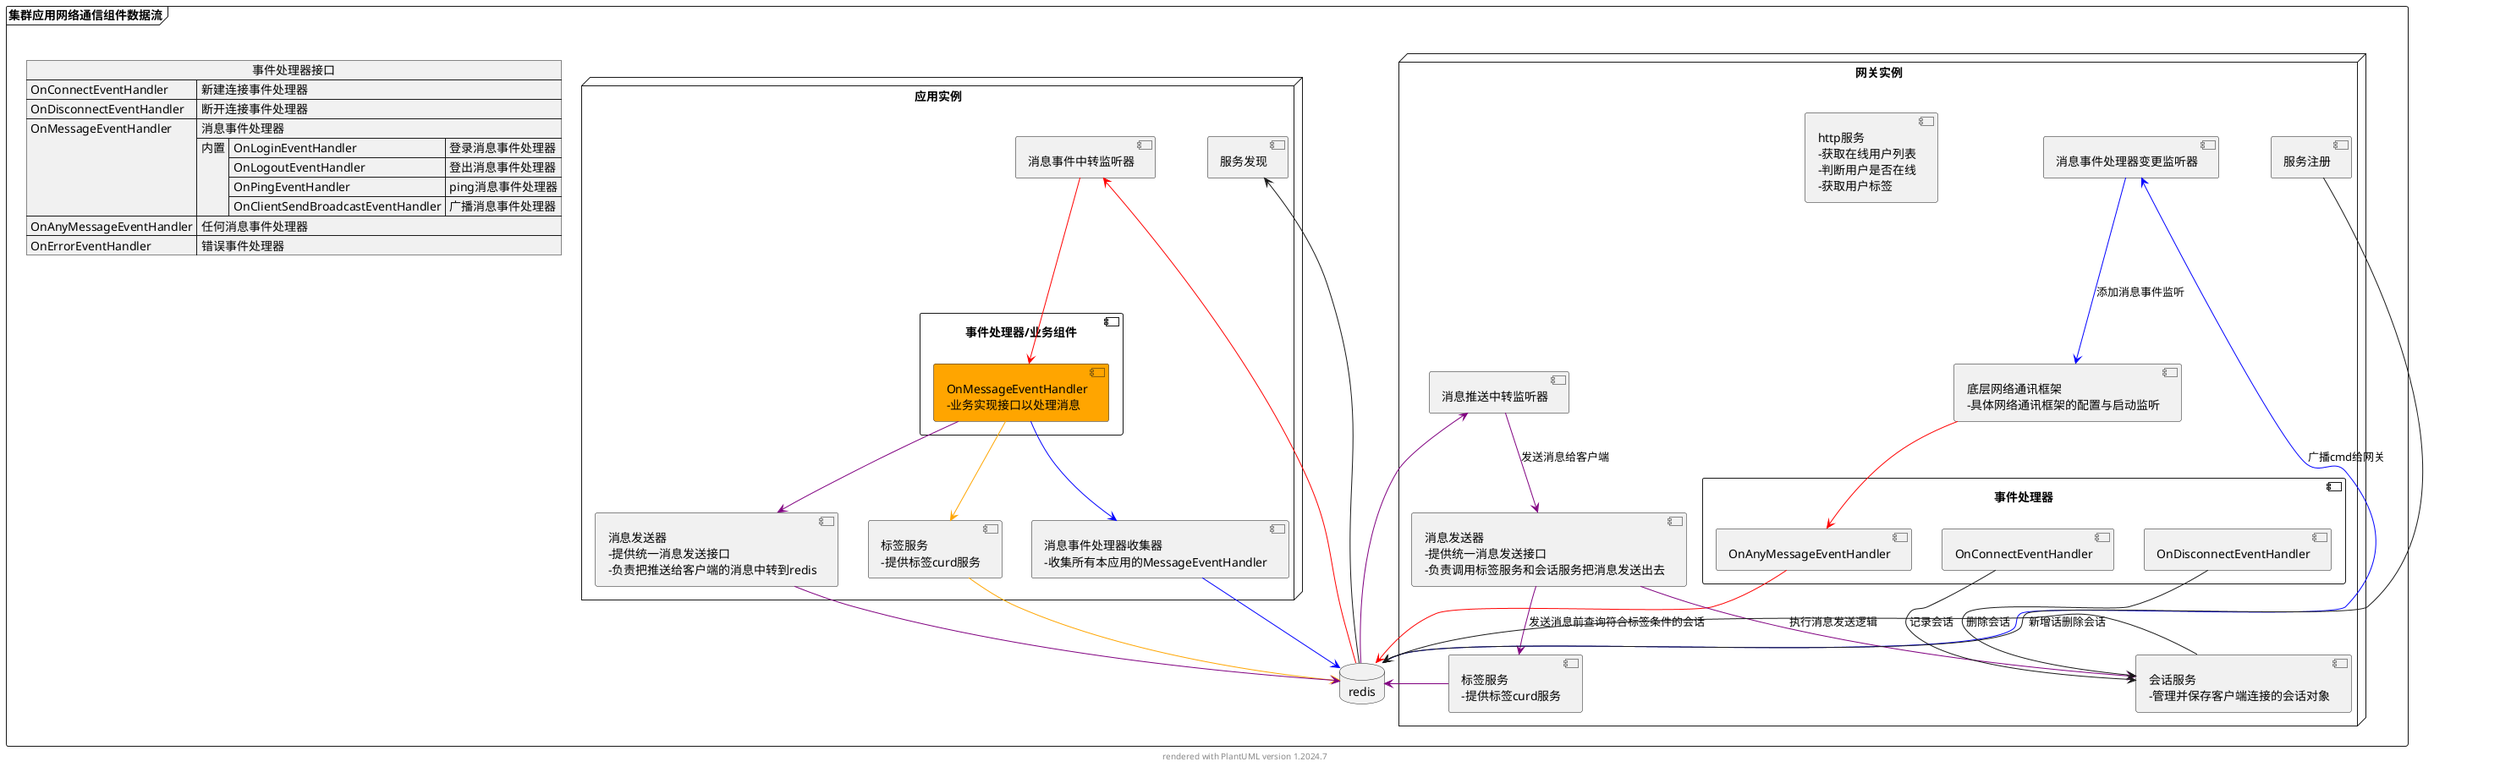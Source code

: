 @startuml
'https://plantuml.com/component-diagram

frame 集群应用网络通信组件数据流{

    database redis {

    }

    node 网关实例 {
        component [底层网络通讯框架\n-具体网络通讯框架的配置与启动监听] as server {
        }

        component [服务注册] as serviceRegister {
        }

        component [事件处理器] as eventHandler_gateway {
            [OnConnectEventHandler]
            [OnDisconnectEventHandler]
            [OnAnyMessageEventHandler]
        }

        component [消息事件处理器变更监听器] as messageEventHandlerChangeListener {
        }

        component [消息推送中转监听器] as messageTransferListener {

        }

        component [消息发送器\n-提供统一消息发送接口\n-负责调用标签服务和会话服务把消息发送出去] as messageSender {

        }

        component [会话服务\n-管理并保存客户端连接的会话对象]  as sessionService {

        }

        component [标签服务\n-提供标签curd服务]  as tagService {

        }

        component [http服务\n-获取在线用户列表\n-判断用户是否在线\n-获取用户标签]  as httpService {

        }

        component [http服务\n-获取在线用户列表\n-获取用户标签]  as httpService {

        }
    }

    node 应用实例 {
        component [服务发现] as serviceDiscovery {
        }

        component [消息事件处理器收集器\n-收集所有本应用的MessageEventHandler] as messageEventHandlerCollector {

        }

        component [消息事件中转监听器] as messageEventTransferListener {
        }

        component [事件处理器/业务组件] as eventHandler_biz {
            [OnMessageEventHandler\n-业务实现接口以处理消息] as OnMessageEventHandler_biz #orange
        }

        component [消息发送器\n-提供统一消息发送接口\n-负责把推送给客户端的消息中转到redis] as messageSender_TransferSender {

        }

        component [标签服务\n-提供标签curd服务]  as tagService_biz {

        }
    }

    json 事件处理器接口 {
        "OnConnectEventHandler": "新建连接事件处理器",
        "OnDisconnectEventHandler": "断开连接事件处理器",
        "OnMessageEventHandler": [
            "消息事件处理器",
            {
                "内置": {
                    "OnLoginEventHandler": "登录消息事件处理器",
                    "OnLogoutEventHandler": "登出消息事件处理器",
                    "OnPingEventHandler": "ping消息事件处理器",
                    "OnClientSendBroadcastEventHandler": "广播消息事件处理器"
                }
            }
        ],
        "OnAnyMessageEventHandler": "任何消息事件处理器",
        "OnErrorEventHandler": "错误事件处理器"
    }

' 所有箭头为数据流向箭头

' 数据流向分类颜色
' '消息事件处理器收集器' #blue
' '收到客户端消息' #red
' '标签' #orange
' '推送消息' #purple

' 应用实例与各组件的关系
    OnMessageEventHandler_biz --> messageEventHandlerCollector #blue
    messageEventHandlerCollector --> redis #blue
    redis --> messageEventTransferListener #red
    messageEventTransferListener --> OnMessageEventHandler_biz #red
    OnMessageEventHandler_biz --> tagService_biz #orange
    tagService_biz --> redis #orange
    OnMessageEventHandler_biz --> messageSender_TransferSender #purple
    messageSender_TransferSender --> redis #purple

    redis --> serviceDiscovery

' 网关实例与各组件的关系
    redis --> messageEventHandlerChangeListener #blue : 广播cmd给网关
    messageEventHandlerChangeListener --> server #blue : 添加消息事件监听
    server --> OnAnyMessageEventHandler #red
    OnAnyMessageEventHandler --> redis #red
    redis --> messageTransferListener #purple


    messageTransferListener --> messageSender #purple : 发送消息给客户端
    messageSender --> tagService #purple : 发送消息前查询符合标签条件的会话
    tagService --> redis #purple
    messageSender --> sessionService #purple : 执行消息发送逻辑

    OnConnectEventHandler --> sessionService : 记录会话
    OnDisconnectEventHandler --> sessionService : 删除会话
    sessionService --> redis : 新增话删除会话

    serviceRegister --> redis
}

footer %filename() rendered with PlantUML version %version()
@enduml